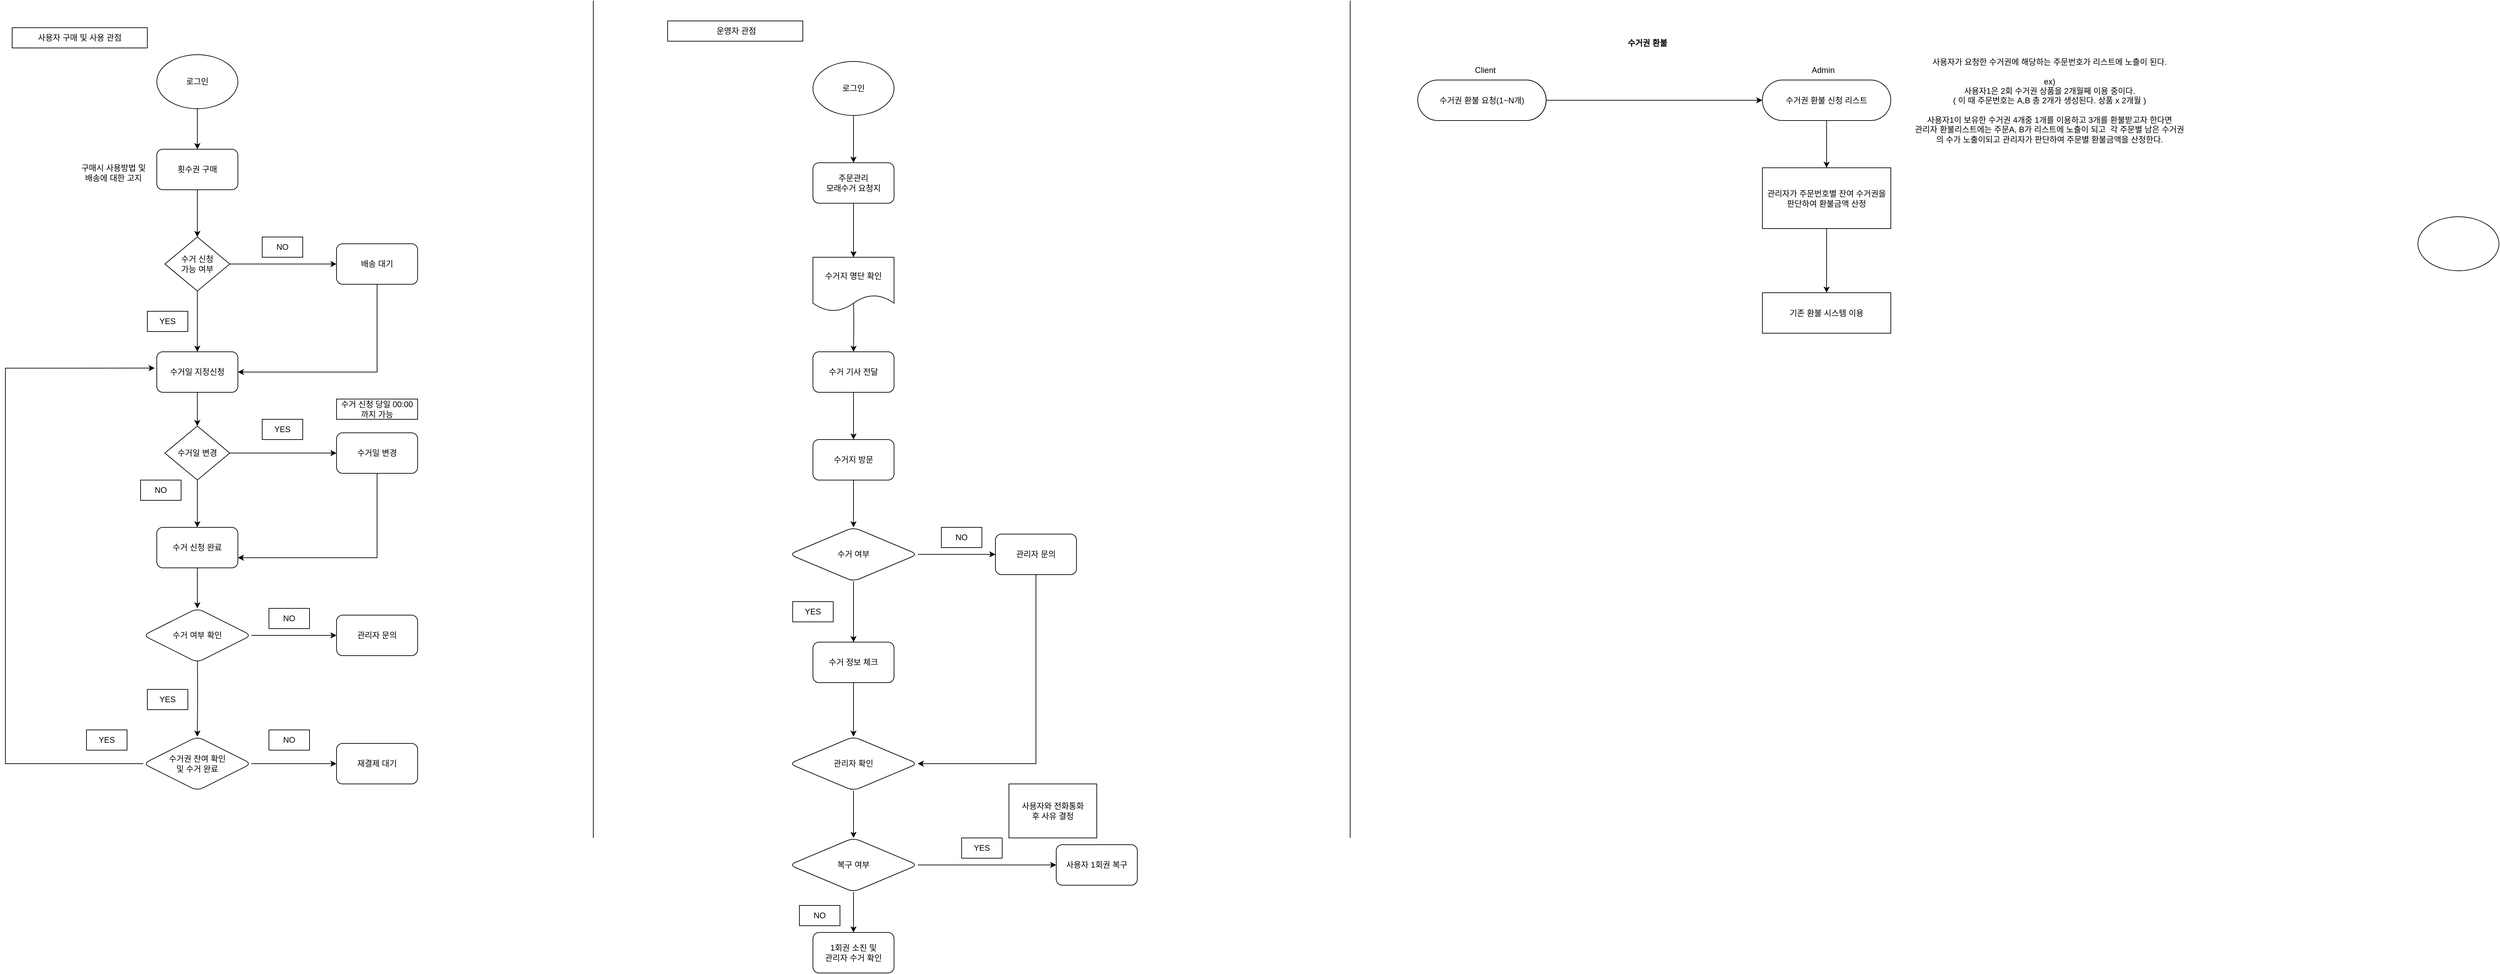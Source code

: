 <mxfile version="22.0.7" type="github" pages="2">
  <diagram id="H3zZEIaYL67HUxXsGde5" name="페이지-2">
    <mxGraphModel dx="1687" dy="868" grid="1" gridSize="10" guides="1" tooltips="1" connect="1" arrows="1" fold="1" page="1" pageScale="1" pageWidth="1200" pageHeight="1920" math="0" shadow="0">
      <root>
        <mxCell id="0" />
        <mxCell id="1" parent="0" />
        <mxCell id="jmfgGKxmENcSXTLJLYZ2-7" value="" style="edgeStyle=orthogonalEdgeStyle;rounded=0;orthogonalLoop=1;jettySize=auto;html=1;" parent="1" source="jmfgGKxmENcSXTLJLYZ2-1" target="jmfgGKxmENcSXTLJLYZ2-2" edge="1">
          <mxGeometry relative="1" as="geometry" />
        </mxCell>
        <mxCell id="jmfgGKxmENcSXTLJLYZ2-1" value="로그인" style="ellipse;whiteSpace=wrap;html=1;" parent="1" vertex="1">
          <mxGeometry x="514" y="80" width="120" height="80" as="geometry" />
        </mxCell>
        <mxCell id="jmfgGKxmENcSXTLJLYZ2-8" value="" style="edgeStyle=orthogonalEdgeStyle;rounded=0;orthogonalLoop=1;jettySize=auto;html=1;" parent="1" source="jmfgGKxmENcSXTLJLYZ2-2" target="jmfgGKxmENcSXTLJLYZ2-4" edge="1">
          <mxGeometry relative="1" as="geometry" />
        </mxCell>
        <mxCell id="jmfgGKxmENcSXTLJLYZ2-2" value="횟수권 구매" style="rounded=1;whiteSpace=wrap;html=1;" parent="1" vertex="1">
          <mxGeometry x="514" y="220" width="120" height="60" as="geometry" />
        </mxCell>
        <mxCell id="jmfgGKxmENcSXTLJLYZ2-6" value="" style="edgeStyle=orthogonalEdgeStyle;rounded=0;orthogonalLoop=1;jettySize=auto;html=1;" parent="1" source="jmfgGKxmENcSXTLJLYZ2-4" target="jmfgGKxmENcSXTLJLYZ2-5" edge="1">
          <mxGeometry relative="1" as="geometry" />
        </mxCell>
        <mxCell id="jmfgGKxmENcSXTLJLYZ2-11" value="" style="edgeStyle=orthogonalEdgeStyle;rounded=0;orthogonalLoop=1;jettySize=auto;html=1;" parent="1" source="jmfgGKxmENcSXTLJLYZ2-4" edge="1">
          <mxGeometry relative="1" as="geometry">
            <mxPoint x="574" y="520" as="targetPoint" />
          </mxGeometry>
        </mxCell>
        <mxCell id="jmfgGKxmENcSXTLJLYZ2-4" value="수거 신청 &lt;br&gt;가능 여부" style="rhombus;whiteSpace=wrap;html=1;" parent="1" vertex="1">
          <mxGeometry x="526" y="350" width="96" height="80" as="geometry" />
        </mxCell>
        <mxCell id="jmfgGKxmENcSXTLJLYZ2-26" style="edgeStyle=orthogonalEdgeStyle;rounded=0;orthogonalLoop=1;jettySize=auto;html=1;entryX=1;entryY=0.5;entryDx=0;entryDy=0;" parent="1" source="jmfgGKxmENcSXTLJLYZ2-5" target="jmfgGKxmENcSXTLJLYZ2-15" edge="1">
          <mxGeometry relative="1" as="geometry">
            <Array as="points">
              <mxPoint x="840" y="550" />
            </Array>
          </mxGeometry>
        </mxCell>
        <mxCell id="jmfgGKxmENcSXTLJLYZ2-5" value="배송 대기" style="rounded=1;whiteSpace=wrap;html=1;" parent="1" vertex="1">
          <mxGeometry x="780" y="360" width="120" height="60" as="geometry" />
        </mxCell>
        <mxCell id="jmfgGKxmENcSXTLJLYZ2-9" value="구매시 사용방법 및&lt;br&gt;배송에 대한 고지" style="text;html=1;strokeColor=none;fillColor=none;align=center;verticalAlign=middle;whiteSpace=wrap;rounded=0;" parent="1" vertex="1">
          <mxGeometry x="390" y="220" width="120" height="70" as="geometry" />
        </mxCell>
        <mxCell id="jmfgGKxmENcSXTLJLYZ2-13" value="NO" style="text;html=1;strokeColor=default;fillColor=none;align=center;verticalAlign=middle;whiteSpace=wrap;rounded=0;" parent="1" vertex="1">
          <mxGeometry x="670" y="350" width="60" height="30" as="geometry" />
        </mxCell>
        <mxCell id="jmfgGKxmENcSXTLJLYZ2-14" value="YES" style="text;html=1;strokeColor=default;fillColor=none;align=center;verticalAlign=middle;whiteSpace=wrap;rounded=0;" parent="1" vertex="1">
          <mxGeometry x="500" y="460" width="60" height="30" as="geometry" />
        </mxCell>
        <mxCell id="jmfgGKxmENcSXTLJLYZ2-18" value="" style="edgeStyle=orthogonalEdgeStyle;rounded=0;orthogonalLoop=1;jettySize=auto;html=1;" parent="1" source="jmfgGKxmENcSXTLJLYZ2-15" target="jmfgGKxmENcSXTLJLYZ2-17" edge="1">
          <mxGeometry relative="1" as="geometry" />
        </mxCell>
        <mxCell id="jmfgGKxmENcSXTLJLYZ2-15" value="수거일 지정신청" style="rounded=1;whiteSpace=wrap;html=1;" parent="1" vertex="1">
          <mxGeometry x="514" y="520" width="120" height="60" as="geometry" />
        </mxCell>
        <mxCell id="jmfgGKxmENcSXTLJLYZ2-22" value="" style="edgeStyle=orthogonalEdgeStyle;rounded=0;orthogonalLoop=1;jettySize=auto;html=1;" parent="1" source="jmfgGKxmENcSXTLJLYZ2-17" target="jmfgGKxmENcSXTLJLYZ2-19" edge="1">
          <mxGeometry relative="1" as="geometry" />
        </mxCell>
        <mxCell id="jmfgGKxmENcSXTLJLYZ2-24" value="" style="edgeStyle=orthogonalEdgeStyle;rounded=0;orthogonalLoop=1;jettySize=auto;html=1;" parent="1" source="jmfgGKxmENcSXTLJLYZ2-17" target="jmfgGKxmENcSXTLJLYZ2-23" edge="1">
          <mxGeometry relative="1" as="geometry" />
        </mxCell>
        <mxCell id="jmfgGKxmENcSXTLJLYZ2-17" value="수거일 변경" style="rhombus;whiteSpace=wrap;html=1;" parent="1" vertex="1">
          <mxGeometry x="526" y="630" width="96" height="80" as="geometry" />
        </mxCell>
        <mxCell id="45ZhJ96Yoqv4pbPW2KJ0-20" value="" style="edgeStyle=orthogonalEdgeStyle;rounded=0;orthogonalLoop=1;jettySize=auto;html=1;" parent="1" source="jmfgGKxmENcSXTLJLYZ2-19" edge="1">
          <mxGeometry relative="1" as="geometry">
            <mxPoint x="574" y="900" as="targetPoint" />
          </mxGeometry>
        </mxCell>
        <mxCell id="jmfgGKxmENcSXTLJLYZ2-19" value="수거 신청 완료" style="rounded=1;whiteSpace=wrap;html=1;" parent="1" vertex="1">
          <mxGeometry x="514" y="780" width="120" height="60" as="geometry" />
        </mxCell>
        <mxCell id="jmfgGKxmENcSXTLJLYZ2-20" value="NO" style="text;html=1;strokeColor=default;fillColor=none;align=center;verticalAlign=middle;whiteSpace=wrap;rounded=0;" parent="1" vertex="1">
          <mxGeometry x="490" y="710" width="60" height="30" as="geometry" />
        </mxCell>
        <mxCell id="jmfgGKxmENcSXTLJLYZ2-27" style="edgeStyle=orthogonalEdgeStyle;rounded=0;orthogonalLoop=1;jettySize=auto;html=1;entryX=1;entryY=0.75;entryDx=0;entryDy=0;" parent="1" source="jmfgGKxmENcSXTLJLYZ2-23" target="jmfgGKxmENcSXTLJLYZ2-19" edge="1">
          <mxGeometry relative="1" as="geometry">
            <Array as="points">
              <mxPoint x="840" y="825" />
            </Array>
          </mxGeometry>
        </mxCell>
        <mxCell id="jmfgGKxmENcSXTLJLYZ2-23" value="수거일 변경" style="rounded=1;whiteSpace=wrap;html=1;" parent="1" vertex="1">
          <mxGeometry x="780" y="640" width="120" height="60" as="geometry" />
        </mxCell>
        <mxCell id="jmfgGKxmENcSXTLJLYZ2-25" value="YES" style="text;html=1;strokeColor=default;fillColor=none;align=center;verticalAlign=middle;whiteSpace=wrap;rounded=0;" parent="1" vertex="1">
          <mxGeometry x="670" y="620" width="60" height="30" as="geometry" />
        </mxCell>
        <mxCell id="jmfgGKxmENcSXTLJLYZ2-28" value="사용자 구매 및 사용 관점" style="text;html=1;strokeColor=default;fillColor=none;align=center;verticalAlign=middle;whiteSpace=wrap;rounded=0;" parent="1" vertex="1">
          <mxGeometry x="300" y="40" width="200" height="30" as="geometry" />
        </mxCell>
        <mxCell id="45ZhJ96Yoqv4pbPW2KJ0-14" value="" style="edgeStyle=orthogonalEdgeStyle;rounded=0;orthogonalLoop=1;jettySize=auto;html=1;" parent="1" target="45ZhJ96Yoqv4pbPW2KJ0-12" edge="1">
          <mxGeometry relative="1" as="geometry">
            <mxPoint x="574" y="960" as="sourcePoint" />
          </mxGeometry>
        </mxCell>
        <mxCell id="45ZhJ96Yoqv4pbPW2KJ0-16" value="" style="edgeStyle=orthogonalEdgeStyle;rounded=0;orthogonalLoop=1;jettySize=auto;html=1;entryX=-0.026;entryY=0.403;entryDx=0;entryDy=0;entryPerimeter=0;" parent="1" source="45ZhJ96Yoqv4pbPW2KJ0-12" target="jmfgGKxmENcSXTLJLYZ2-15" edge="1">
          <mxGeometry relative="1" as="geometry">
            <Array as="points">
              <mxPoint x="290" y="1130" />
              <mxPoint x="290" y="544" />
            </Array>
          </mxGeometry>
        </mxCell>
        <mxCell id="45ZhJ96Yoqv4pbPW2KJ0-18" value="" style="edgeStyle=orthogonalEdgeStyle;rounded=0;orthogonalLoop=1;jettySize=auto;html=1;" parent="1" source="45ZhJ96Yoqv4pbPW2KJ0-12" target="45ZhJ96Yoqv4pbPW2KJ0-17" edge="1">
          <mxGeometry relative="1" as="geometry" />
        </mxCell>
        <mxCell id="45ZhJ96Yoqv4pbPW2KJ0-12" value="수거권 잔여 확인&lt;br&gt;및 수거 완료" style="rhombus;whiteSpace=wrap;html=1;rounded=1;" parent="1" vertex="1">
          <mxGeometry x="494" y="1090" width="160" height="80" as="geometry" />
        </mxCell>
        <mxCell id="45ZhJ96Yoqv4pbPW2KJ0-15" value="YES" style="text;html=1;strokeColor=default;fillColor=none;align=center;verticalAlign=middle;whiteSpace=wrap;rounded=0;" parent="1" vertex="1">
          <mxGeometry x="410" y="1080" width="60" height="30" as="geometry" />
        </mxCell>
        <mxCell id="45ZhJ96Yoqv4pbPW2KJ0-17" value="재결제 대기" style="whiteSpace=wrap;html=1;rounded=1;" parent="1" vertex="1">
          <mxGeometry x="780" y="1100" width="120" height="60" as="geometry" />
        </mxCell>
        <mxCell id="45ZhJ96Yoqv4pbPW2KJ0-19" value="NO" style="text;html=1;strokeColor=default;fillColor=none;align=center;verticalAlign=middle;whiteSpace=wrap;rounded=0;" parent="1" vertex="1">
          <mxGeometry x="680" y="1080" width="60" height="30" as="geometry" />
        </mxCell>
        <mxCell id="45ZhJ96Yoqv4pbPW2KJ0-21" value="&amp;nbsp;운영자 관점" style="text;html=1;strokeColor=default;fillColor=none;align=center;verticalAlign=middle;whiteSpace=wrap;rounded=0;" parent="1" vertex="1">
          <mxGeometry x="1270" y="30" width="200" height="30" as="geometry" />
        </mxCell>
        <mxCell id="45ZhJ96Yoqv4pbPW2KJ0-24" value="" style="edgeStyle=orthogonalEdgeStyle;rounded=0;orthogonalLoop=1;jettySize=auto;html=1;" parent="1" source="45ZhJ96Yoqv4pbPW2KJ0-22" target="45ZhJ96Yoqv4pbPW2KJ0-23" edge="1">
          <mxGeometry relative="1" as="geometry" />
        </mxCell>
        <mxCell id="45ZhJ96Yoqv4pbPW2KJ0-22" value="로그인" style="ellipse;whiteSpace=wrap;html=1;" parent="1" vertex="1">
          <mxGeometry x="1485" y="90" width="120" height="80" as="geometry" />
        </mxCell>
        <mxCell id="45ZhJ96Yoqv4pbPW2KJ0-26" value="" style="edgeStyle=orthogonalEdgeStyle;rounded=0;orthogonalLoop=1;jettySize=auto;html=1;" parent="1" source="45ZhJ96Yoqv4pbPW2KJ0-23" edge="1">
          <mxGeometry relative="1" as="geometry">
            <mxPoint x="1545" y="380" as="targetPoint" />
          </mxGeometry>
        </mxCell>
        <mxCell id="45ZhJ96Yoqv4pbPW2KJ0-23" value="주문관리&lt;br&gt;모래수거 요청지" style="rounded=1;whiteSpace=wrap;html=1;" parent="1" vertex="1">
          <mxGeometry x="1485" y="240" width="120" height="60" as="geometry" />
        </mxCell>
        <mxCell id="45ZhJ96Yoqv4pbPW2KJ0-28" value="" style="edgeStyle=orthogonalEdgeStyle;rounded=0;orthogonalLoop=1;jettySize=auto;html=1;" parent="1" target="45ZhJ96Yoqv4pbPW2KJ0-27" edge="1">
          <mxGeometry relative="1" as="geometry">
            <mxPoint x="1545" y="440" as="sourcePoint" />
          </mxGeometry>
        </mxCell>
        <mxCell id="45ZhJ96Yoqv4pbPW2KJ0-37" value="" style="edgeStyle=orthogonalEdgeStyle;rounded=0;orthogonalLoop=1;jettySize=auto;html=1;" parent="1" source="45ZhJ96Yoqv4pbPW2KJ0-27" edge="1">
          <mxGeometry relative="1" as="geometry">
            <mxPoint x="1545" y="650" as="targetPoint" />
          </mxGeometry>
        </mxCell>
        <mxCell id="45ZhJ96Yoqv4pbPW2KJ0-27" value="수거 기사 전달" style="whiteSpace=wrap;html=1;rounded=1;" parent="1" vertex="1">
          <mxGeometry x="1485" y="520" width="120" height="60" as="geometry" />
        </mxCell>
        <mxCell id="45ZhJ96Yoqv4pbPW2KJ0-40" value="" style="edgeStyle=orthogonalEdgeStyle;rounded=0;orthogonalLoop=1;jettySize=auto;html=1;" parent="1" source="45ZhJ96Yoqv4pbPW2KJ0-33" target="45ZhJ96Yoqv4pbPW2KJ0-39" edge="1">
          <mxGeometry relative="1" as="geometry" />
        </mxCell>
        <mxCell id="45ZhJ96Yoqv4pbPW2KJ0-33" value="수거지 방문" style="whiteSpace=wrap;html=1;rounded=1;" parent="1" vertex="1">
          <mxGeometry x="1485" y="650" width="120" height="60" as="geometry" />
        </mxCell>
        <mxCell id="45ZhJ96Yoqv4pbPW2KJ0-35" value="NO" style="text;html=1;strokeColor=default;fillColor=none;align=center;verticalAlign=middle;whiteSpace=wrap;rounded=0;" parent="1" vertex="1">
          <mxGeometry x="1675" y="780" width="60" height="30" as="geometry" />
        </mxCell>
        <mxCell id="45ZhJ96Yoqv4pbPW2KJ0-43" value="" style="edgeStyle=orthogonalEdgeStyle;rounded=0;orthogonalLoop=1;jettySize=auto;html=1;" parent="1" source="45ZhJ96Yoqv4pbPW2KJ0-39" target="45ZhJ96Yoqv4pbPW2KJ0-42" edge="1">
          <mxGeometry relative="1" as="geometry" />
        </mxCell>
        <mxCell id="45ZhJ96Yoqv4pbPW2KJ0-52" value="" style="edgeStyle=orthogonalEdgeStyle;rounded=0;orthogonalLoop=1;jettySize=auto;html=1;" parent="1" source="45ZhJ96Yoqv4pbPW2KJ0-39" target="45ZhJ96Yoqv4pbPW2KJ0-51" edge="1">
          <mxGeometry relative="1" as="geometry" />
        </mxCell>
        <mxCell id="45ZhJ96Yoqv4pbPW2KJ0-39" value="수거 여부" style="rhombus;whiteSpace=wrap;html=1;rounded=1;" parent="1" vertex="1">
          <mxGeometry x="1450" y="780" width="190" height="80" as="geometry" />
        </mxCell>
        <mxCell id="45ZhJ96Yoqv4pbPW2KJ0-58" style="edgeStyle=orthogonalEdgeStyle;rounded=0;orthogonalLoop=1;jettySize=auto;html=1;entryX=1;entryY=0.5;entryDx=0;entryDy=0;" parent="1" source="45ZhJ96Yoqv4pbPW2KJ0-42" target="45ZhJ96Yoqv4pbPW2KJ0-57" edge="1">
          <mxGeometry relative="1" as="geometry">
            <Array as="points">
              <mxPoint x="1815" y="1130" />
            </Array>
          </mxGeometry>
        </mxCell>
        <mxCell id="45ZhJ96Yoqv4pbPW2KJ0-42" value="관리자 문의" style="whiteSpace=wrap;html=1;rounded=1;" parent="1" vertex="1">
          <mxGeometry x="1755" y="790" width="120" height="60" as="geometry" />
        </mxCell>
        <mxCell id="45ZhJ96Yoqv4pbPW2KJ0-44" value="수거지 명단 확인" style="shape=document;whiteSpace=wrap;html=1;boundedLbl=1;" parent="1" vertex="1">
          <mxGeometry x="1485" y="380" width="120" height="80" as="geometry" />
        </mxCell>
        <mxCell id="45ZhJ96Yoqv4pbPW2KJ0-47" value="" style="edgeStyle=orthogonalEdgeStyle;rounded=0;orthogonalLoop=1;jettySize=auto;html=1;" parent="1" source="45ZhJ96Yoqv4pbPW2KJ0-45" target="45ZhJ96Yoqv4pbPW2KJ0-46" edge="1">
          <mxGeometry relative="1" as="geometry" />
        </mxCell>
        <mxCell id="45ZhJ96Yoqv4pbPW2KJ0-45" value="수거 여부 확인" style="rhombus;whiteSpace=wrap;html=1;rounded=1;" parent="1" vertex="1">
          <mxGeometry x="494" y="900" width="160" height="80" as="geometry" />
        </mxCell>
        <mxCell id="45ZhJ96Yoqv4pbPW2KJ0-46" value="관리자 문의" style="whiteSpace=wrap;html=1;rounded=1;" parent="1" vertex="1">
          <mxGeometry x="780" y="910" width="120" height="60" as="geometry" />
        </mxCell>
        <mxCell id="45ZhJ96Yoqv4pbPW2KJ0-48" value="NO" style="text;html=1;strokeColor=default;fillColor=none;align=center;verticalAlign=middle;whiteSpace=wrap;rounded=0;" parent="1" vertex="1">
          <mxGeometry x="680" y="900" width="60" height="30" as="geometry" />
        </mxCell>
        <mxCell id="45ZhJ96Yoqv4pbPW2KJ0-49" value="YES" style="text;html=1;strokeColor=default;fillColor=none;align=center;verticalAlign=middle;whiteSpace=wrap;rounded=0;" parent="1" vertex="1">
          <mxGeometry x="500" y="1020" width="60" height="30" as="geometry" />
        </mxCell>
        <mxCell id="45ZhJ96Yoqv4pbPW2KJ0-55" value="" style="edgeStyle=orthogonalEdgeStyle;rounded=0;orthogonalLoop=1;jettySize=auto;html=1;" parent="1" source="45ZhJ96Yoqv4pbPW2KJ0-51" edge="1">
          <mxGeometry relative="1" as="geometry">
            <mxPoint x="1545" y="1090" as="targetPoint" />
          </mxGeometry>
        </mxCell>
        <mxCell id="45ZhJ96Yoqv4pbPW2KJ0-51" value="수거 정보 체크" style="whiteSpace=wrap;html=1;rounded=1;" parent="1" vertex="1">
          <mxGeometry x="1485" y="950" width="120" height="60" as="geometry" />
        </mxCell>
        <mxCell id="45ZhJ96Yoqv4pbPW2KJ0-53" value="YES" style="text;html=1;strokeColor=default;fillColor=none;align=center;verticalAlign=middle;whiteSpace=wrap;rounded=0;" parent="1" vertex="1">
          <mxGeometry x="1455" y="890" width="60" height="30" as="geometry" />
        </mxCell>
        <mxCell id="45ZhJ96Yoqv4pbPW2KJ0-60" style="edgeStyle=orthogonalEdgeStyle;rounded=0;orthogonalLoop=1;jettySize=auto;html=1;" parent="1" source="45ZhJ96Yoqv4pbPW2KJ0-57" target="45ZhJ96Yoqv4pbPW2KJ0-59" edge="1">
          <mxGeometry relative="1" as="geometry" />
        </mxCell>
        <mxCell id="45ZhJ96Yoqv4pbPW2KJ0-57" value="관리자 확인" style="rhombus;whiteSpace=wrap;html=1;rounded=1;" parent="1" vertex="1">
          <mxGeometry x="1450" y="1090" width="190" height="80" as="geometry" />
        </mxCell>
        <mxCell id="45ZhJ96Yoqv4pbPW2KJ0-62" value="" style="edgeStyle=orthogonalEdgeStyle;rounded=0;orthogonalLoop=1;jettySize=auto;html=1;" parent="1" source="45ZhJ96Yoqv4pbPW2KJ0-59" target="45ZhJ96Yoqv4pbPW2KJ0-61" edge="1">
          <mxGeometry relative="1" as="geometry" />
        </mxCell>
        <mxCell id="45ZhJ96Yoqv4pbPW2KJ0-65" value="" style="edgeStyle=orthogonalEdgeStyle;rounded=0;orthogonalLoop=1;jettySize=auto;html=1;" parent="1" source="45ZhJ96Yoqv4pbPW2KJ0-59" target="45ZhJ96Yoqv4pbPW2KJ0-64" edge="1">
          <mxGeometry relative="1" as="geometry" />
        </mxCell>
        <mxCell id="45ZhJ96Yoqv4pbPW2KJ0-59" value="복구 여부" style="rhombus;whiteSpace=wrap;html=1;rounded=1;" parent="1" vertex="1">
          <mxGeometry x="1450" y="1240" width="190" height="80" as="geometry" />
        </mxCell>
        <mxCell id="45ZhJ96Yoqv4pbPW2KJ0-61" value="사용자 1회권 복구" style="whiteSpace=wrap;html=1;rounded=1;" parent="1" vertex="1">
          <mxGeometry x="1845" y="1250" width="120" height="60" as="geometry" />
        </mxCell>
        <mxCell id="45ZhJ96Yoqv4pbPW2KJ0-63" value="YES" style="text;html=1;strokeColor=default;fillColor=none;align=center;verticalAlign=middle;whiteSpace=wrap;rounded=0;" parent="1" vertex="1">
          <mxGeometry x="1705" y="1240" width="60" height="30" as="geometry" />
        </mxCell>
        <mxCell id="45ZhJ96Yoqv4pbPW2KJ0-64" value="1회권 소진 및&lt;br&gt;관리자 수거 확인" style="whiteSpace=wrap;html=1;rounded=1;" parent="1" vertex="1">
          <mxGeometry x="1485" y="1380" width="120" height="60" as="geometry" />
        </mxCell>
        <mxCell id="45ZhJ96Yoqv4pbPW2KJ0-66" value="NO" style="text;html=1;strokeColor=default;fillColor=none;align=center;verticalAlign=middle;whiteSpace=wrap;rounded=0;" parent="1" vertex="1">
          <mxGeometry x="1465" y="1340" width="60" height="30" as="geometry" />
        </mxCell>
        <mxCell id="45ZhJ96Yoqv4pbPW2KJ0-67" value="사용자와 전화통화 &lt;br&gt;후 사유 결정" style="text;html=1;strokeColor=default;fillColor=none;align=center;verticalAlign=middle;whiteSpace=wrap;rounded=0;" parent="1" vertex="1">
          <mxGeometry x="1775" y="1160" width="130" height="80" as="geometry" />
        </mxCell>
        <mxCell id="45ZhJ96Yoqv4pbPW2KJ0-68" value="수거 신청 당일 00:00 까지 가능" style="text;html=1;strokeColor=default;fillColor=none;align=center;verticalAlign=middle;whiteSpace=wrap;rounded=0;" parent="1" vertex="1">
          <mxGeometry x="780" y="590" width="120" height="30" as="geometry" />
        </mxCell>
        <mxCell id="45ZhJ96Yoqv4pbPW2KJ0-69" value="" style="endArrow=none;html=1;rounded=0;" parent="1" edge="1">
          <mxGeometry width="50" height="50" relative="1" as="geometry">
            <mxPoint x="1160" y="1240" as="sourcePoint" />
            <mxPoint x="1160" as="targetPoint" />
          </mxGeometry>
        </mxCell>
        <mxCell id="MznpoWkpegJUWdEB028j-2" value="" style="ellipse;whiteSpace=wrap;html=1;" vertex="1" parent="1">
          <mxGeometry x="3860" y="320" width="120" height="80" as="geometry" />
        </mxCell>
        <mxCell id="ESHMhZyScrzDNSQAjK8A-1" value="" style="edgeStyle=orthogonalEdgeStyle;rounded=0;orthogonalLoop=1;jettySize=auto;html=1;entryX=0;entryY=0.5;entryDx=0;entryDy=0;" edge="1" parent="1" source="ESHMhZyScrzDNSQAjK8A-2" target="ESHMhZyScrzDNSQAjK8A-4">
          <mxGeometry relative="1" as="geometry">
            <mxPoint x="2480" y="247.5" as="targetPoint" />
          </mxGeometry>
        </mxCell>
        <mxCell id="ESHMhZyScrzDNSQAjK8A-2" value="수거권 환불 요청(1~N개)" style="rounded=1;whiteSpace=wrap;html=1;arcSize=50;" vertex="1" parent="1">
          <mxGeometry x="2390" y="117.5" width="180" height="60" as="geometry" />
        </mxCell>
        <mxCell id="ESHMhZyScrzDNSQAjK8A-3" value="Client" style="text;html=1;strokeColor=none;fillColor=none;align=center;verticalAlign=middle;whiteSpace=wrap;rounded=0;" vertex="1" parent="1">
          <mxGeometry x="2400" y="87.5" width="160" height="30" as="geometry" />
        </mxCell>
        <mxCell id="ESHMhZyScrzDNSQAjK8A-4" value="수거권 환불 신청 리스트" style="rounded=1;whiteSpace=wrap;html=1;arcSize=50;" vertex="1" parent="1">
          <mxGeometry x="2890" y="117.5" width="190" height="60" as="geometry" />
        </mxCell>
        <mxCell id="ESHMhZyScrzDNSQAjK8A-5" value="Admin" style="text;html=1;strokeColor=none;fillColor=none;align=center;verticalAlign=middle;whiteSpace=wrap;rounded=0;" vertex="1" parent="1">
          <mxGeometry x="2900" y="87.5" width="160" height="30" as="geometry" />
        </mxCell>
        <mxCell id="ESHMhZyScrzDNSQAjK8A-6" value="수거권 환불" style="text;html=1;strokeColor=none;fillColor=none;align=center;verticalAlign=middle;whiteSpace=wrap;rounded=0;fontStyle=1" vertex="1" parent="1">
          <mxGeometry x="2640" y="47.5" width="160" height="30" as="geometry" />
        </mxCell>
        <mxCell id="ESHMhZyScrzDNSQAjK8A-7" value="" style="edgeStyle=orthogonalEdgeStyle;rounded=0;orthogonalLoop=1;jettySize=auto;html=1;" edge="1" parent="1" source="ESHMhZyScrzDNSQAjK8A-8" target="ESHMhZyScrzDNSQAjK8A-9">
          <mxGeometry relative="1" as="geometry" />
        </mxCell>
        <mxCell id="ESHMhZyScrzDNSQAjK8A-8" value="관리자가 주문번호별 잔여 수거권을 판단하여 환불금액 산정" style="rounded=0;whiteSpace=wrap;html=1;" vertex="1" parent="1">
          <mxGeometry x="2890" y="247.5" width="190" height="90" as="geometry" />
        </mxCell>
        <mxCell id="ESHMhZyScrzDNSQAjK8A-9" value="기존 환불 시스템 이용" style="whiteSpace=wrap;html=1;rounded=0;" vertex="1" parent="1">
          <mxGeometry x="2890" y="432.5" width="190" height="60" as="geometry" />
        </mxCell>
        <mxCell id="ESHMhZyScrzDNSQAjK8A-10" value="" style="endArrow=classic;html=1;rounded=0;exitX=0.5;exitY=1;exitDx=0;exitDy=0;entryX=0.5;entryY=0;entryDx=0;entryDy=0;entryPerimeter=0;" edge="1" parent="1" source="ESHMhZyScrzDNSQAjK8A-4" target="ESHMhZyScrzDNSQAjK8A-8">
          <mxGeometry width="50" height="50" relative="1" as="geometry">
            <mxPoint x="2955" y="217.5" as="sourcePoint" />
            <mxPoint x="2980" y="248.5" as="targetPoint" />
          </mxGeometry>
        </mxCell>
        <mxCell id="ESHMhZyScrzDNSQAjK8A-11" value="수거권 환불 요청(1~N개)" style="rounded=1;whiteSpace=wrap;html=1;arcSize=50;" vertex="1" parent="1">
          <mxGeometry x="2380" y="117.5" width="190" height="60" as="geometry" />
        </mxCell>
        <mxCell id="cErXIgc5VA-AO4xyRw0s-1" value="사용자가 요청한 수거권에 해당하는 주문번호가 리스트에 노출이 된다.&lt;br&gt;&lt;br&gt;&lt;div style=&quot;&quot;&gt;&lt;span style=&quot;background-color: initial;&quot;&gt;ex) &lt;br&gt;사용자1은 2회 수거권 상품을 2개월째 이용 중이다.&lt;/span&gt;&lt;/div&gt;( 이 때 주문번호는 A,B 총 2개가 생성된다. 상품 x 2개월 )&lt;br&gt;&lt;br&gt;사용자1이 보유한 수거권 4개중 1개를 이용하고 3개를 환불받고자 한다면&lt;br&gt;관리자 환불리스트에는 주문A, B가 리스트에 노출이 되고&amp;nbsp; 각 주문별 남은 수거권의 수가 노출이되고 관리자가 판단하여 주문별 환불금액을 산정한다." style="text;html=1;strokeColor=none;fillColor=none;align=center;verticalAlign=middle;whiteSpace=wrap;rounded=0;" vertex="1" parent="1">
          <mxGeometry x="3110" y="72.5" width="410" height="150" as="geometry" />
        </mxCell>
        <mxCell id="0Ex9Il8IAYDIlaeAYDWc-1" value="" style="endArrow=none;html=1;rounded=0;" edge="1" parent="1">
          <mxGeometry width="50" height="50" relative="1" as="geometry">
            <mxPoint x="2280" y="1240" as="sourcePoint" />
            <mxPoint x="2280" as="targetPoint" />
          </mxGeometry>
        </mxCell>
      </root>
    </mxGraphModel>
  </diagram>
  <diagram name="페이지-1" id="zEJeCXBF85wVR9Q54pB5">
    <mxGraphModel dx="3703" dy="1054" grid="1" gridSize="10" guides="1" tooltips="1" connect="1" arrows="1" fold="1" page="1" pageScale="1" pageWidth="827" pageHeight="1169" math="0" shadow="0">
      <root>
        <mxCell id="0" />
        <mxCell id="1" parent="0" />
        <mxCell id="wbdzeqbuUdNN7gvUNx69-33" value="" style="edgeStyle=orthogonalEdgeStyle;rounded=0;orthogonalLoop=1;jettySize=auto;html=1;" parent="1" source="wbdzeqbuUdNN7gvUNx69-1" target="wbdzeqbuUdNN7gvUNx69-16" edge="1">
          <mxGeometry relative="1" as="geometry" />
        </mxCell>
        <mxCell id="wbdzeqbuUdNN7gvUNx69-1" value="수거권 구매 (1~N개)" style="rounded=1;whiteSpace=wrap;html=1;arcSize=50;" parent="1" vertex="1">
          <mxGeometry y="40" width="180" height="60" as="geometry" />
        </mxCell>
        <mxCell id="wbdzeqbuUdNN7gvUNx69-8" value="&lt;b&gt;Client - 수거 서비스 이용&lt;/b&gt;" style="text;html=1;strokeColor=none;fillColor=none;align=center;verticalAlign=middle;whiteSpace=wrap;rounded=0;" parent="1" vertex="1">
          <mxGeometry x="10" width="160" height="30" as="geometry" />
        </mxCell>
        <mxCell id="wbdzeqbuUdNN7gvUNx69-32" value="" style="edgeStyle=orthogonalEdgeStyle;rounded=0;orthogonalLoop=1;jettySize=auto;html=1;" parent="1" source="wbdzeqbuUdNN7gvUNx69-16" target="wbdzeqbuUdNN7gvUNx69-17" edge="1">
          <mxGeometry relative="1" as="geometry" />
        </mxCell>
        <mxCell id="wbdzeqbuUdNN7gvUNx69-16" value="정기결제&lt;br style=&quot;border-color: var(--border-color);&quot;&gt;(구매일 기준으로 4주뒤 재결제)" style="rounded=0;whiteSpace=wrap;html=1;" parent="1" vertex="1">
          <mxGeometry y="170" width="180" height="60" as="geometry" />
        </mxCell>
        <mxCell id="wbdzeqbuUdNN7gvUNx69-31" value="" style="edgeStyle=orthogonalEdgeStyle;rounded=0;orthogonalLoop=1;jettySize=auto;html=1;" parent="1" source="wbdzeqbuUdNN7gvUNx69-17" target="wbdzeqbuUdNN7gvUNx69-21" edge="1">
          <mxGeometry relative="1" as="geometry" />
        </mxCell>
        <mxCell id="wbdzeqbuUdNN7gvUNx69-17" value="수거 신청 및 수거일 지정" style="rounded=0;whiteSpace=wrap;html=1;" parent="1" vertex="1">
          <mxGeometry y="320" width="180" height="60" as="geometry" />
        </mxCell>
        <mxCell id="wbdzeqbuUdNN7gvUNx69-25" value="" style="edgeStyle=orthogonalEdgeStyle;rounded=0;orthogonalLoop=1;jettySize=auto;html=1;entryX=0;entryY=0.5;entryDx=0;entryDy=0;" parent="1" source="wbdzeqbuUdNN7gvUNx69-21" target="wbdzeqbuUdNN7gvUNx69-83" edge="1">
          <mxGeometry relative="1" as="geometry">
            <mxPoint x="307.5" y="500" as="targetPoint" />
          </mxGeometry>
        </mxCell>
        <mxCell id="wbdzeqbuUdNN7gvUNx69-27" value="" style="edgeStyle=orthogonalEdgeStyle;rounded=0;orthogonalLoop=1;jettySize=auto;html=1;" parent="1" source="wbdzeqbuUdNN7gvUNx69-21" target="wbdzeqbuUdNN7gvUNx69-26" edge="1">
          <mxGeometry relative="1" as="geometry" />
        </mxCell>
        <mxCell id="wbdzeqbuUdNN7gvUNx69-21" value="수거 기준 확인 요청" style="rhombus;whiteSpace=wrap;html=1;" parent="1" vertex="1">
          <mxGeometry x="-10" y="450" width="200" height="100" as="geometry" />
        </mxCell>
        <mxCell id="wbdzeqbuUdNN7gvUNx69-23" value="수거에 필요한 상품이 배송완료가 되었는지 등&lt;br&gt;수거하기 필요한 기준을 &lt;br&gt;사용자에게 고지하고 &lt;br&gt;판단하였는지에 대해 확인을 받고 진행한다." style="text;html=1;strokeColor=none;fillColor=none;align=center;verticalAlign=middle;whiteSpace=wrap;rounded=0;" parent="1" vertex="1">
          <mxGeometry x="-200" y="450" width="190" height="120" as="geometry" />
        </mxCell>
        <mxCell id="wbdzeqbuUdNN7gvUNx69-35" value="" style="edgeStyle=orthogonalEdgeStyle;rounded=0;orthogonalLoop=1;jettySize=auto;html=1;" parent="1" source="wbdzeqbuUdNN7gvUNx69-26" edge="1">
          <mxGeometry relative="1" as="geometry">
            <mxPoint x="90" y="780" as="targetPoint" />
          </mxGeometry>
        </mxCell>
        <mxCell id="wbdzeqbuUdNN7gvUNx69-26" value="YES" style="whiteSpace=wrap;html=1;" parent="1" vertex="1">
          <mxGeometry x="30" y="650" width="120" height="60" as="geometry" />
        </mxCell>
        <mxCell id="wbdzeqbuUdNN7gvUNx69-38" value="" style="edgeStyle=orthogonalEdgeStyle;rounded=0;orthogonalLoop=1;jettySize=auto;html=1;" parent="1" source="wbdzeqbuUdNN7gvUNx69-36" target="wbdzeqbuUdNN7gvUNx69-37" edge="1">
          <mxGeometry relative="1" as="geometry" />
        </mxCell>
        <mxCell id="wbdzeqbuUdNN7gvUNx69-40" value="" style="edgeStyle=orthogonalEdgeStyle;rounded=0;orthogonalLoop=1;jettySize=auto;html=1;" parent="1" source="wbdzeqbuUdNN7gvUNx69-36" target="wbdzeqbuUdNN7gvUNx69-39" edge="1">
          <mxGeometry relative="1" as="geometry" />
        </mxCell>
        <mxCell id="wbdzeqbuUdNN7gvUNx69-36" value="수거일 변경 신청" style="rhombus;whiteSpace=wrap;html=1;" parent="1" vertex="1">
          <mxGeometry x="-10" y="780" width="200" height="100" as="geometry" />
        </mxCell>
        <mxCell id="wbdzeqbuUdNN7gvUNx69-37" value="NO" style="whiteSpace=wrap;html=1;" parent="1" vertex="1">
          <mxGeometry x="310" y="800" width="120" height="60" as="geometry" />
        </mxCell>
        <mxCell id="wbdzeqbuUdNN7gvUNx69-42" value="" style="edgeStyle=orthogonalEdgeStyle;rounded=0;orthogonalLoop=1;jettySize=auto;html=1;" parent="1" source="wbdzeqbuUdNN7gvUNx69-39" target="wbdzeqbuUdNN7gvUNx69-41" edge="1">
          <mxGeometry relative="1" as="geometry" />
        </mxCell>
        <mxCell id="wbdzeqbuUdNN7gvUNx69-39" value="YES" style="whiteSpace=wrap;html=1;" parent="1" vertex="1">
          <mxGeometry x="30" y="980" width="120" height="60" as="geometry" />
        </mxCell>
        <mxCell id="wbdzeqbuUdNN7gvUNx69-41" value="수거일 변경&amp;nbsp;" style="rounded=1;whiteSpace=wrap;html=1;" parent="1" vertex="1">
          <mxGeometry x="30" y="1120" width="120" height="60" as="geometry" />
        </mxCell>
        <mxCell id="wbdzeqbuUdNN7gvUNx69-63" value="" style="edgeStyle=orthogonalEdgeStyle;rounded=0;orthogonalLoop=1;jettySize=auto;html=1;" parent="1" source="wbdzeqbuUdNN7gvUNx69-47" target="wbdzeqbuUdNN7gvUNx69-62" edge="1">
          <mxGeometry relative="1" as="geometry" />
        </mxCell>
        <mxCell id="wbdzeqbuUdNN7gvUNx69-47" value="수거일 변경 완료" style="rounded=0;whiteSpace=wrap;html=1;" parent="1" vertex="1">
          <mxGeometry x="30" y="1120" width="120" height="60" as="geometry" />
        </mxCell>
        <mxCell id="wbdzeqbuUdNN7gvUNx69-68" value="" style="edgeStyle=orthogonalEdgeStyle;rounded=0;orthogonalLoop=1;jettySize=auto;html=1;" parent="1" source="wbdzeqbuUdNN7gvUNx69-62" target="wbdzeqbuUdNN7gvUNx69-67" edge="1">
          <mxGeometry relative="1" as="geometry" />
        </mxCell>
        <mxCell id="wbdzeqbuUdNN7gvUNx69-70" value="" style="edgeStyle=orthogonalEdgeStyle;rounded=0;orthogonalLoop=1;jettySize=auto;html=1;" parent="1" source="wbdzeqbuUdNN7gvUNx69-62" edge="1">
          <mxGeometry relative="1" as="geometry">
            <mxPoint x="760" y="1290" as="targetPoint" />
          </mxGeometry>
        </mxCell>
        <mxCell id="wbdzeqbuUdNN7gvUNx69-62" value="수거가 정상 처리 되었는가 ?" style="rhombus;whiteSpace=wrap;html=1;rounded=0;" parent="1" vertex="1">
          <mxGeometry x="50" y="1250" width="460" height="80" as="geometry" />
        </mxCell>
        <mxCell id="wbdzeqbuUdNN7gvUNx69-66" value="" style="endArrow=classic;html=1;rounded=0;" parent="1" source="wbdzeqbuUdNN7gvUNx69-37" edge="1">
          <mxGeometry width="50" height="50" relative="1" as="geometry">
            <mxPoint x="324.09" y="958.97" as="sourcePoint" />
            <mxPoint x="279.995" y="1249.997" as="targetPoint" />
            <Array as="points">
              <mxPoint x="370" y="1220" />
              <mxPoint x="280" y="1220" />
            </Array>
          </mxGeometry>
        </mxCell>
        <mxCell id="wbdzeqbuUdNN7gvUNx69-67" value="YES" style="whiteSpace=wrap;html=1;rounded=0;" parent="1" vertex="1">
          <mxGeometry x="220" y="1420" width="120" height="60" as="geometry" />
        </mxCell>
        <mxCell id="wbdzeqbuUdNN7gvUNx69-71" value="수거권 사용 완료" style="rounded=1;whiteSpace=wrap;html=1;" parent="1" vertex="1">
          <mxGeometry x="220" y="1530" width="120" height="60" as="geometry" />
        </mxCell>
        <mxCell id="wbdzeqbuUdNN7gvUNx69-73" value="" style="endArrow=classic;html=1;rounded=0;exitX=0.5;exitY=1;exitDx=0;exitDy=0;" parent="1" source="wbdzeqbuUdNN7gvUNx69-67" target="wbdzeqbuUdNN7gvUNx69-71" edge="1">
          <mxGeometry width="50" height="50" relative="1" as="geometry">
            <mxPoint x="280" y="1500" as="sourcePoint" />
            <mxPoint x="330" y="1450" as="targetPoint" />
          </mxGeometry>
        </mxCell>
        <mxCell id="wbdzeqbuUdNN7gvUNx69-78" value="" style="edgeStyle=orthogonalEdgeStyle;rounded=0;orthogonalLoop=1;jettySize=auto;html=1;" parent="1" source="wbdzeqbuUdNN7gvUNx69-76" target="wbdzeqbuUdNN7gvUNx69-77" edge="1">
          <mxGeometry relative="1" as="geometry" />
        </mxCell>
        <mxCell id="wbdzeqbuUdNN7gvUNx69-76" value="NO" style="rounded=0;whiteSpace=wrap;html=1;" parent="1" vertex="1">
          <mxGeometry x="640" y="1260" width="120" height="60" as="geometry" />
        </mxCell>
        <mxCell id="wbdzeqbuUdNN7gvUNx69-77" value="관리자 문의" style="whiteSpace=wrap;html=1;rounded=0;" parent="1" vertex="1">
          <mxGeometry x="640" y="1420" width="120" height="60" as="geometry" />
        </mxCell>
        <mxCell id="wbdzeqbuUdNN7gvUNx69-79" value="관리자 판단하여 &lt;br&gt;수거권 복구처리" style="rounded=1;whiteSpace=wrap;html=1;" parent="1" vertex="1">
          <mxGeometry x="640" y="1530" width="120" height="60" as="geometry" />
        </mxCell>
        <mxCell id="wbdzeqbuUdNN7gvUNx69-81" value="" style="endArrow=classic;html=1;rounded=0;entryX=0.5;entryY=0;entryDx=0;entryDy=0;exitX=0.5;exitY=1;exitDx=0;exitDy=0;" parent="1" source="wbdzeqbuUdNN7gvUNx69-77" target="wbdzeqbuUdNN7gvUNx69-79" edge="1">
          <mxGeometry width="50" height="50" relative="1" as="geometry">
            <mxPoint x="690" y="1490" as="sourcePoint" />
            <mxPoint x="725" y="1460" as="targetPoint" />
          </mxGeometry>
        </mxCell>
        <mxCell id="wbdzeqbuUdNN7gvUNx69-83" value="NO" style="rounded=1;whiteSpace=wrap;html=1;" parent="1" vertex="1">
          <mxGeometry x="310" y="470" width="120" height="60" as="geometry" />
        </mxCell>
        <mxCell id="wbdzeqbuUdNN7gvUNx69-100" value="" style="edgeStyle=orthogonalEdgeStyle;rounded=0;orthogonalLoop=1;jettySize=auto;html=1;entryX=0;entryY=0.5;entryDx=0;entryDy=0;" parent="1" source="wbdzeqbuUdNN7gvUNx69-101" target="wbdzeqbuUdNN7gvUNx69-103" edge="1">
          <mxGeometry relative="1" as="geometry">
            <mxPoint x="-1310" y="200" as="targetPoint" />
          </mxGeometry>
        </mxCell>
        <mxCell id="wbdzeqbuUdNN7gvUNx69-101" value="수거권 환불 요청(1~N개)" style="rounded=1;whiteSpace=wrap;html=1;arcSize=50;" parent="1" vertex="1">
          <mxGeometry x="-1400" y="70" width="180" height="60" as="geometry" />
        </mxCell>
        <mxCell id="wbdzeqbuUdNN7gvUNx69-102" value="Client" style="text;html=1;strokeColor=none;fillColor=none;align=center;verticalAlign=middle;whiteSpace=wrap;rounded=0;" parent="1" vertex="1">
          <mxGeometry x="-1390" y="40" width="160" height="30" as="geometry" />
        </mxCell>
        <mxCell id="wbdzeqbuUdNN7gvUNx69-103" value="수거권 환불 신청 리스트" style="rounded=1;whiteSpace=wrap;html=1;arcSize=50;" parent="1" vertex="1">
          <mxGeometry x="-900" y="70" width="190" height="60" as="geometry" />
        </mxCell>
        <mxCell id="wbdzeqbuUdNN7gvUNx69-104" value="Admin" style="text;html=1;strokeColor=none;fillColor=none;align=center;verticalAlign=middle;whiteSpace=wrap;rounded=0;" parent="1" vertex="1">
          <mxGeometry x="-890" y="40" width="160" height="30" as="geometry" />
        </mxCell>
        <mxCell id="wbdzeqbuUdNN7gvUNx69-105" value="사용자가 요청한 수거권에 해당하는 주문번호가 리스트에 노출이 된다.&lt;br&gt;&lt;br&gt;&lt;div style=&quot;&quot;&gt;&lt;span style=&quot;background-color: initial;&quot;&gt;ex) &lt;br&gt;사용자1은 2회 수거권 상품을 2개월째 이용 중이다.&lt;/span&gt;&lt;/div&gt;( 이 때 주문번호는 A,B 총 2개가 생성된다. 상품 x 2개월 )&lt;br&gt;&lt;br&gt;사용자1이 보유한 수거권 4개중 1개를 이용하고 3개를 환불받고자 한다면&lt;br&gt;관리자 환불리스트에는 주문A, B가 리스트에 노출이 되고&amp;nbsp; 각 주문별 남은 수거권의 수가 노출이되고 관리자가 판단하여 주문별 환불금액을 산정한다." style="text;html=1;strokeColor=none;fillColor=none;align=center;verticalAlign=middle;whiteSpace=wrap;rounded=0;" parent="1" vertex="1">
          <mxGeometry x="-690" y="95" width="410" height="150" as="geometry" />
        </mxCell>
        <mxCell id="wbdzeqbuUdNN7gvUNx69-106" value="수거권 환불" style="text;html=1;strokeColor=none;fillColor=none;align=center;verticalAlign=middle;whiteSpace=wrap;rounded=0;fontStyle=1" parent="1" vertex="1">
          <mxGeometry x="-1150" width="160" height="30" as="geometry" />
        </mxCell>
        <mxCell id="wbdzeqbuUdNN7gvUNx69-111" value="" style="edgeStyle=orthogonalEdgeStyle;rounded=0;orthogonalLoop=1;jettySize=auto;html=1;" parent="1" source="wbdzeqbuUdNN7gvUNx69-107" target="wbdzeqbuUdNN7gvUNx69-110" edge="1">
          <mxGeometry relative="1" as="geometry" />
        </mxCell>
        <mxCell id="wbdzeqbuUdNN7gvUNx69-107" value="관리자가 주문번호별 잔여 수거권을 판단하여 환불금액 산정" style="rounded=0;whiteSpace=wrap;html=1;" parent="1" vertex="1">
          <mxGeometry x="-900" y="200" width="190" height="90" as="geometry" />
        </mxCell>
        <mxCell id="wbdzeqbuUdNN7gvUNx69-110" value="기존 환불 시스템 이용" style="whiteSpace=wrap;html=1;rounded=0;" parent="1" vertex="1">
          <mxGeometry x="-900" y="385" width="190" height="60" as="geometry" />
        </mxCell>
        <mxCell id="wbdzeqbuUdNN7gvUNx69-113" value="" style="endArrow=classic;html=1;rounded=0;exitX=0.5;exitY=1;exitDx=0;exitDy=0;entryX=0.5;entryY=0;entryDx=0;entryDy=0;entryPerimeter=0;" parent="1" source="wbdzeqbuUdNN7gvUNx69-103" target="wbdzeqbuUdNN7gvUNx69-107" edge="1">
          <mxGeometry width="50" height="50" relative="1" as="geometry">
            <mxPoint x="-835" y="170" as="sourcePoint" />
            <mxPoint x="-810" y="201" as="targetPoint" />
          </mxGeometry>
        </mxCell>
        <mxCell id="wbdzeqbuUdNN7gvUNx69-114" value="수거권 환불 요청(1~N개)" style="rounded=1;whiteSpace=wrap;html=1;arcSize=50;" parent="1" vertex="1">
          <mxGeometry x="-1410" y="70" width="190" height="60" as="geometry" />
        </mxCell>
        <mxCell id="wbdzeqbuUdNN7gvUNx69-116" value="기존의 관리자 주문관리 시스템 이용" style="rounded=1;whiteSpace=wrap;html=1;arcSize=50;" parent="1" vertex="1">
          <mxGeometry x="827" y="80" width="180" height="60" as="geometry" />
        </mxCell>
        <mxCell id="wbdzeqbuUdNN7gvUNx69-125" value="&lt;b&gt;Admin - 수거서비스 제공&lt;/b&gt;" style="text;html=1;strokeColor=none;fillColor=none;align=center;verticalAlign=middle;whiteSpace=wrap;rounded=0;" parent="1" vertex="1">
          <mxGeometry x="1040" width="160" height="30" as="geometry" />
        </mxCell>
        <mxCell id="wbdzeqbuUdNN7gvUNx69-131" value="수거서비스에 필요한 상품 배송" style="text;html=1;strokeColor=none;fillColor=none;align=center;verticalAlign=middle;whiteSpace=wrap;rounded=0;" parent="1" vertex="1">
          <mxGeometry x="827" y="50" width="183" height="30" as="geometry" />
        </mxCell>
        <mxCell id="wbdzeqbuUdNN7gvUNx69-132" value="수거요청 처리" style="text;html=1;strokeColor=none;fillColor=none;align=center;verticalAlign=middle;whiteSpace=wrap;rounded=0;" parent="1" vertex="1">
          <mxGeometry x="1210" y="50" width="183" height="30" as="geometry" />
        </mxCell>
        <mxCell id="wbdzeqbuUdNN7gvUNx69-134" value="관리자 수거요청 &lt;br&gt;리스트 페이지 이동" style="rounded=1;whiteSpace=wrap;html=1;arcSize=50;" parent="1" vertex="1">
          <mxGeometry x="1213" y="80" width="180" height="60" as="geometry" />
        </mxCell>
        <mxCell id="wbdzeqbuUdNN7gvUNx69-147" value="수거요청 상세페이지 이동" style="rounded=0;whiteSpace=wrap;html=1;" parent="1" vertex="1">
          <mxGeometry x="1480" y="245" width="190" height="60" as="geometry" />
        </mxCell>
        <mxCell id="wbdzeqbuUdNN7gvUNx69-149" value="" style="endArrow=classic;html=1;rounded=0;entryX=0.5;entryY=0;entryDx=0;entryDy=0;exitX=0.5;exitY=1;exitDx=0;exitDy=0;" parent="1" source="wbdzeqbuUdNN7gvUNx69-134" target="wbdzeqbuUdNN7gvUNx69-147" edge="1">
          <mxGeometry width="50" height="50" relative="1" as="geometry">
            <mxPoint x="1300" y="225" as="sourcePoint" />
            <mxPoint x="1350" y="175" as="targetPoint" />
          </mxGeometry>
        </mxCell>
        <mxCell id="wbdzeqbuUdNN7gvUNx69-150" value="수거 상태 값 변경 (수거,미수거)&amp;nbsp; 및 미수거시 미수거 사유 입력" style="rounded=1;whiteSpace=wrap;html=1;" parent="1" vertex="1">
          <mxGeometry x="1241" y="420" width="202" height="60" as="geometry" />
        </mxCell>
        <mxCell id="wbdzeqbuUdNN7gvUNx69-152" value="수거권 복구 처리" style="rounded=1;whiteSpace=wrap;html=1;" parent="1" vertex="1">
          <mxGeometry x="1652" y="420" width="202" height="60" as="geometry" />
        </mxCell>
        <mxCell id="wbdzeqbuUdNN7gvUNx69-157" value="" style="endArrow=classic;html=1;rounded=0;entryX=0.5;entryY=0;entryDx=0;entryDy=0;" parent="1" edge="1">
          <mxGeometry width="50" height="50" relative="1" as="geometry">
            <mxPoint x="1303" y="140" as="sourcePoint" />
            <mxPoint x="1070" y="245" as="targetPoint" />
          </mxGeometry>
        </mxCell>
        <mxCell id="wbdzeqbuUdNN7gvUNx69-158" value="" style="endArrow=classic;html=1;rounded=0;entryX=0.5;entryY=0;entryDx=0;entryDy=0;exitX=0.25;exitY=1;exitDx=0;exitDy=0;" parent="1" source="wbdzeqbuUdNN7gvUNx69-147" target="wbdzeqbuUdNN7gvUNx69-150" edge="1">
          <mxGeometry width="50" height="50" relative="1" as="geometry">
            <mxPoint x="1432" y="285" as="sourcePoint" />
            <mxPoint x="1482" y="235" as="targetPoint" />
          </mxGeometry>
        </mxCell>
        <mxCell id="wbdzeqbuUdNN7gvUNx69-159" value="" style="endArrow=classic;html=1;rounded=0;entryX=0.5;entryY=0;entryDx=0;entryDy=0;" parent="1" source="wbdzeqbuUdNN7gvUNx69-147" target="wbdzeqbuUdNN7gvUNx69-152" edge="1">
          <mxGeometry width="50" height="50" relative="1" as="geometry">
            <mxPoint x="1432" y="375" as="sourcePoint" />
            <mxPoint x="1482" y="325" as="targetPoint" />
          </mxGeometry>
        </mxCell>
        <mxCell id="wbdzeqbuUdNN7gvUNx69-160" value="일자별 수거요청 리스트 확인 및 배송기사님 전달 엑셀 다운로드" style="rounded=1;whiteSpace=wrap;html=1;" parent="1" vertex="1">
          <mxGeometry x="950" y="245" width="230" height="60" as="geometry" />
        </mxCell>
      </root>
    </mxGraphModel>
  </diagram>
</mxfile>
